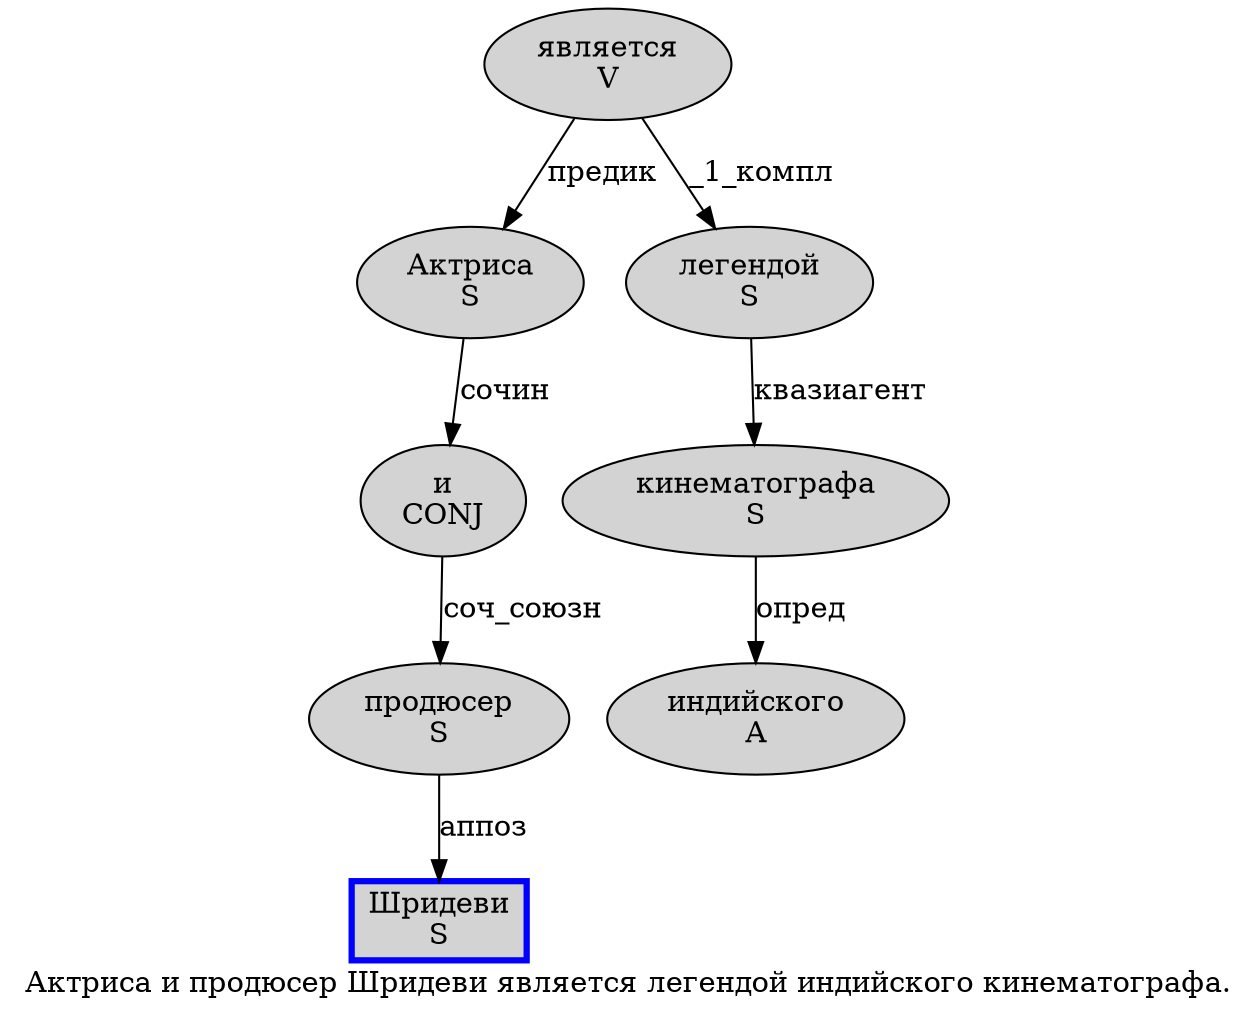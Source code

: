 digraph SENTENCE_1131 {
	graph [label="Актриса и продюсер Шридеви является легендой индийского кинематографа."]
	node [style=filled]
		0 [label="Актриса
S" color="" fillcolor=lightgray penwidth=1 shape=ellipse]
		1 [label="и
CONJ" color="" fillcolor=lightgray penwidth=1 shape=ellipse]
		2 [label="продюсер
S" color="" fillcolor=lightgray penwidth=1 shape=ellipse]
		3 [label="Шридеви
S" color=blue fillcolor=lightgray penwidth=3 shape=box]
		4 [label="является
V" color="" fillcolor=lightgray penwidth=1 shape=ellipse]
		5 [label="легендой
S" color="" fillcolor=lightgray penwidth=1 shape=ellipse]
		6 [label="индийского
A" color="" fillcolor=lightgray penwidth=1 shape=ellipse]
		7 [label="кинематографа
S" color="" fillcolor=lightgray penwidth=1 shape=ellipse]
			5 -> 7 [label="квазиагент"]
			1 -> 2 [label="соч_союзн"]
			7 -> 6 [label="опред"]
			4 -> 0 [label="предик"]
			4 -> 5 [label="_1_компл"]
			2 -> 3 [label="аппоз"]
			0 -> 1 [label="сочин"]
}